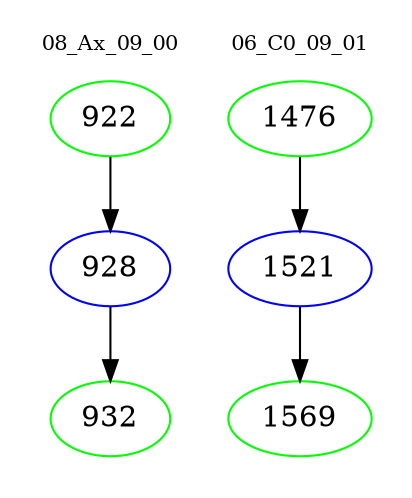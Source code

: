 digraph{
subgraph cluster_0 {
color = white
label = "08_Ax_09_00";
fontsize=10;
T0_922 [label="922", color="green"]
T0_922 -> T0_928 [color="black"]
T0_928 [label="928", color="blue"]
T0_928 -> T0_932 [color="black"]
T0_932 [label="932", color="green"]
}
subgraph cluster_1 {
color = white
label = "06_C0_09_01";
fontsize=10;
T1_1476 [label="1476", color="green"]
T1_1476 -> T1_1521 [color="black"]
T1_1521 [label="1521", color="blue"]
T1_1521 -> T1_1569 [color="black"]
T1_1569 [label="1569", color="green"]
}
}
